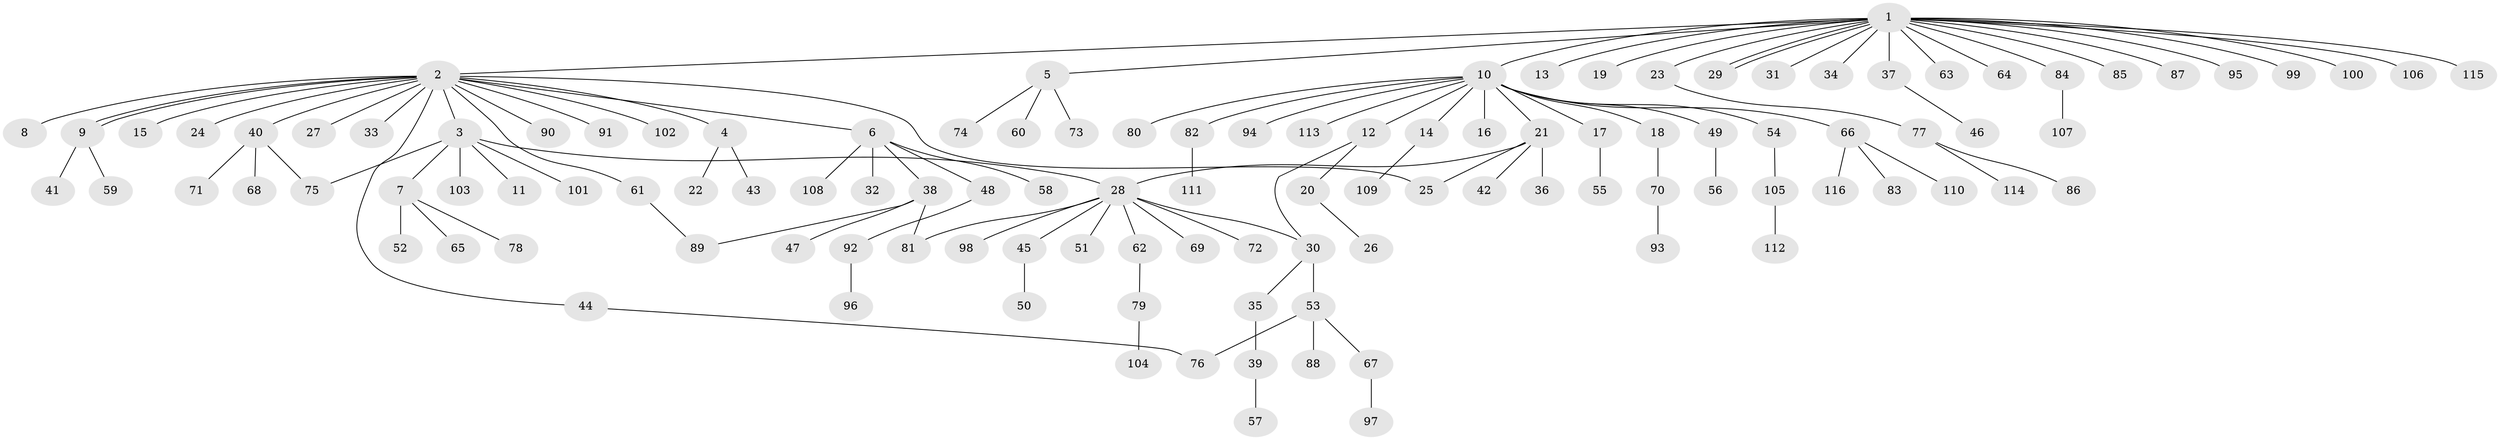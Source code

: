 // coarse degree distribution, {7: 0.01694915254237288, 16: 0.01694915254237288, 5: 0.05084745762711865, 2: 0.23728813559322035, 1: 0.576271186440678, 13: 0.01694915254237288, 4: 0.03389830508474576, 3: 0.05084745762711865}
// Generated by graph-tools (version 1.1) at 2025/50/03/04/25 22:50:41]
// undirected, 116 vertices, 124 edges
graph export_dot {
  node [color=gray90,style=filled];
  1;
  2;
  3;
  4;
  5;
  6;
  7;
  8;
  9;
  10;
  11;
  12;
  13;
  14;
  15;
  16;
  17;
  18;
  19;
  20;
  21;
  22;
  23;
  24;
  25;
  26;
  27;
  28;
  29;
  30;
  31;
  32;
  33;
  34;
  35;
  36;
  37;
  38;
  39;
  40;
  41;
  42;
  43;
  44;
  45;
  46;
  47;
  48;
  49;
  50;
  51;
  52;
  53;
  54;
  55;
  56;
  57;
  58;
  59;
  60;
  61;
  62;
  63;
  64;
  65;
  66;
  67;
  68;
  69;
  70;
  71;
  72;
  73;
  74;
  75;
  76;
  77;
  78;
  79;
  80;
  81;
  82;
  83;
  84;
  85;
  86;
  87;
  88;
  89;
  90;
  91;
  92;
  93;
  94;
  95;
  96;
  97;
  98;
  99;
  100;
  101;
  102;
  103;
  104;
  105;
  106;
  107;
  108;
  109;
  110;
  111;
  112;
  113;
  114;
  115;
  116;
  1 -- 2;
  1 -- 5;
  1 -- 10;
  1 -- 13;
  1 -- 19;
  1 -- 23;
  1 -- 29;
  1 -- 29;
  1 -- 31;
  1 -- 34;
  1 -- 37;
  1 -- 63;
  1 -- 64;
  1 -- 84;
  1 -- 85;
  1 -- 87;
  1 -- 95;
  1 -- 99;
  1 -- 100;
  1 -- 106;
  1 -- 115;
  2 -- 3;
  2 -- 4;
  2 -- 6;
  2 -- 8;
  2 -- 9;
  2 -- 9;
  2 -- 15;
  2 -- 24;
  2 -- 25;
  2 -- 27;
  2 -- 33;
  2 -- 40;
  2 -- 44;
  2 -- 61;
  2 -- 90;
  2 -- 91;
  2 -- 102;
  3 -- 7;
  3 -- 11;
  3 -- 28;
  3 -- 75;
  3 -- 101;
  3 -- 103;
  4 -- 22;
  4 -- 43;
  5 -- 60;
  5 -- 73;
  5 -- 74;
  6 -- 32;
  6 -- 38;
  6 -- 48;
  6 -- 58;
  6 -- 108;
  7 -- 52;
  7 -- 65;
  7 -- 78;
  9 -- 41;
  9 -- 59;
  10 -- 12;
  10 -- 14;
  10 -- 16;
  10 -- 17;
  10 -- 18;
  10 -- 21;
  10 -- 49;
  10 -- 54;
  10 -- 66;
  10 -- 80;
  10 -- 82;
  10 -- 94;
  10 -- 113;
  12 -- 20;
  12 -- 30;
  14 -- 109;
  17 -- 55;
  18 -- 70;
  20 -- 26;
  21 -- 25;
  21 -- 28;
  21 -- 36;
  21 -- 42;
  23 -- 77;
  28 -- 30;
  28 -- 45;
  28 -- 51;
  28 -- 62;
  28 -- 69;
  28 -- 72;
  28 -- 81;
  28 -- 98;
  30 -- 35;
  30 -- 53;
  35 -- 39;
  37 -- 46;
  38 -- 47;
  38 -- 81;
  38 -- 89;
  39 -- 57;
  40 -- 68;
  40 -- 71;
  40 -- 75;
  44 -- 76;
  45 -- 50;
  48 -- 92;
  49 -- 56;
  53 -- 67;
  53 -- 76;
  53 -- 88;
  54 -- 105;
  61 -- 89;
  62 -- 79;
  66 -- 83;
  66 -- 110;
  66 -- 116;
  67 -- 97;
  70 -- 93;
  77 -- 86;
  77 -- 114;
  79 -- 104;
  82 -- 111;
  84 -- 107;
  92 -- 96;
  105 -- 112;
}
